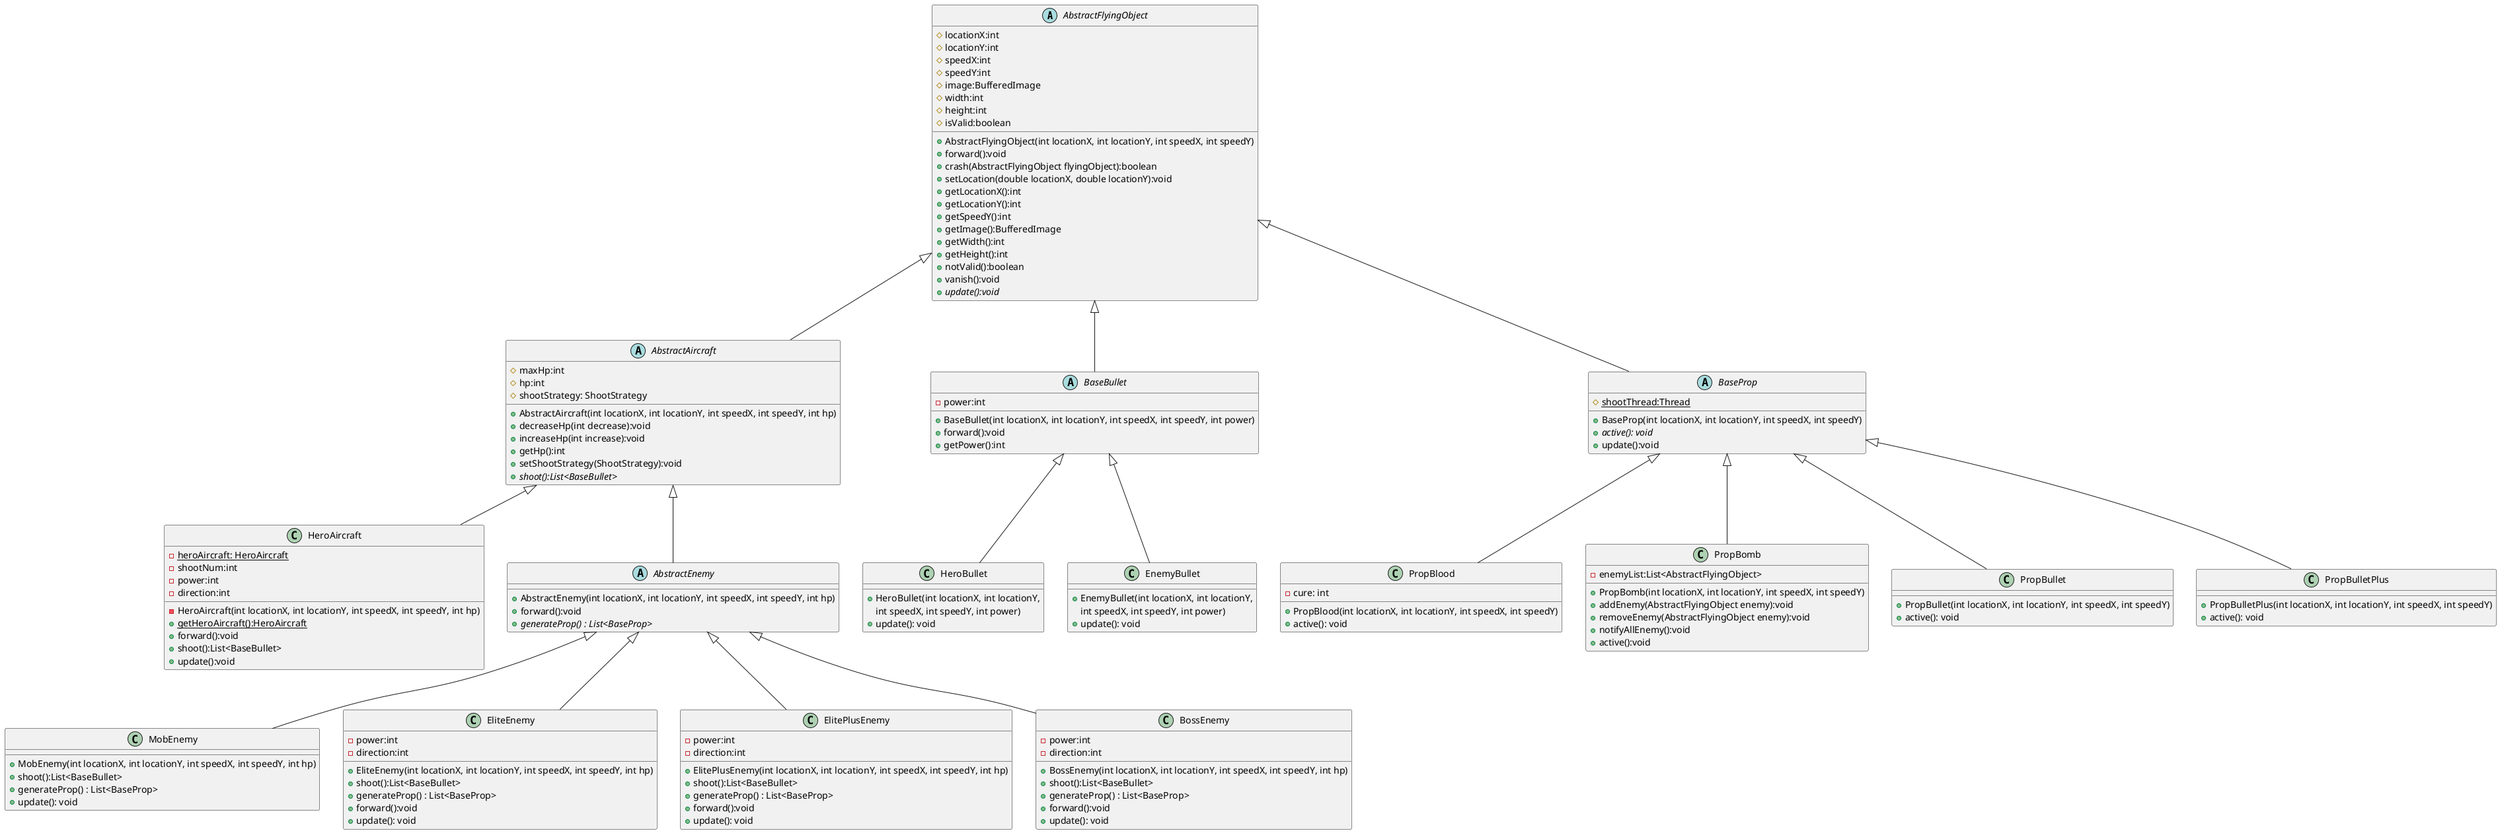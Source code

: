 @startuml
'https://plantuml.com/class-diagram

abstract class AbstractFlyingObject
{
    # locationX:int
    # locationY:int
    # speedX:int
    # speedY:int
    # image:BufferedImage
    # width:int
    # height:int
    # isValid:boolean

    + AbstractFlyingObject(int locationX, int locationY, int speedX, int speedY)
    + forward():void
    + crash(AbstractFlyingObject flyingObject):boolean
    + setLocation(double locationX, double locationY):void
    + getLocationX():int
    + getLocationY():int
    + getSpeedY():int
    + getImage():BufferedImage
    + getWidth():int
    + getHeight():int
    + notValid():boolean
    + vanish():void
    +{abstract} update():void
}
abstract class AbstractAircraft
{
	# maxHp:int
    # hp:int
    # shootStrategy: ShootStrategy
    + AbstractAircraft(int locationX, int locationY, int speedX, int speedY, int hp)
    + decreaseHp(int decrease):void
    + increaseHp(int increase):void
    + getHp():int
    + setShootStrategy(ShootStrategy):void
    + {abstract} shoot():List<BaseBullet>
 }


class HeroAircraft {
    - {static} heroAircraft: HeroAircraft
    - shootNum:int
    - power:int
    - direction:int
    - HeroAircraft(int locationX, int locationY, int speedX, int speedY, int hp)
    + {static} getHeroAircraft():HeroAircraft
    + forward():void
    + shoot():List<BaseBullet>
    + update():void
}

AbstractAircraft <|-- HeroAircraft

abstract class AbstractEnemy {
    + AbstractEnemy(int locationX, int locationY, int speedX, int speedY, int hp)
    + forward():void
    + {abstract} generateProp() : List<BaseProp>
}

AbstractAircraft <|-- AbstractEnemy

class MobEnemy {
    + MobEnemy(int locationX, int locationY, int speedX, int speedY, int hp)
    + shoot():List<BaseBullet>
    + generateProp() : List<BaseProp>
    + update(): void
}

AbstractEnemy <|-- MobEnemy

class EliteEnemy {
    - power:int
    - direction:int
    + EliteEnemy(int locationX, int locationY, int speedX, int speedY, int hp)
    + shoot():List<BaseBullet>
    + generateProp() : List<BaseProp>
    + forward():void
    + update(): void
}

AbstractEnemy <|-- EliteEnemy

class ElitePlusEnemy {
    - power:int
    - direction:int
    + ElitePlusEnemy(int locationX, int locationY, int speedX, int speedY, int hp)
    + shoot():List<BaseBullet>
    + generateProp() : List<BaseProp>
    + forward():void
    + update(): void
}

AbstractEnemy <|-- ElitePlusEnemy

class BossEnemy {
    - power:int
    - direction:int
    + BossEnemy(int locationX, int locationY, int speedX, int speedY, int hp)
    + shoot():List<BaseBullet>
    + generateProp() : List<BaseProp>
    + forward():void
    + update(): void
}

AbstractEnemy <|-- BossEnemy

abstract class BaseBullet
{
    - power:int
    + BaseBullet(int locationX, int locationY, int speedX, int speedY, int power)
    + forward():void
	+ getPower():int
}

class HeroBullet {
    + HeroBullet(int locationX, int locationY,
     int speedX, int speedY, int power)
     + update(): void
}

class EnemyBullet {
    + EnemyBullet(int locationX, int locationY,
     int speedX, int speedY, int power)
     + update(): void
}

BaseBullet <|-- HeroBullet
BaseBullet <|-- EnemyBullet

abstract class BaseProp {
    # {static} shootThread:Thread
    + BaseProp(int locationX, int locationY, int speedX, int speedY)
    + {abstract} active(): void
    + update():void
}

class PropBlood {
     - cure: int
     + PropBlood(int locationX, int locationY, int speedX, int speedY)
     + active(): void
}

class PropBomb {
    - enemyList:List<AbstractFlyingObject>
    + PropBomb(int locationX, int locationY, int speedX, int speedY)
    + addEnemy(AbstractFlyingObject enemy):void
    + removeEnemy(AbstractFlyingObject enemy):void
    + notifyAllEnemy():void
    + active():void
}

class PropBullet {
     + PropBullet(int locationX, int locationY, int speedX, int speedY)
     + active(): void
}

class PropBulletPlus {
     + PropBulletPlus(int locationX, int locationY, int speedX, int speedY)
     + active(): void
}

BaseProp <|-- PropBlood
BaseProp <|-- PropBomb
BaseProp <|-- PropBullet
BaseProp <|-- PropBulletPlus


AbstractFlyingObject <|-- AbstractAircraft
AbstractFlyingObject <|-- BaseBullet
AbstractFlyingObject <|-- BaseProp

@enduml